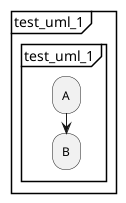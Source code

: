 @startuml
partition "test_uml_1"{
    group "test_uml_1"
        :A;
        :B;
    end group
}
@enduml